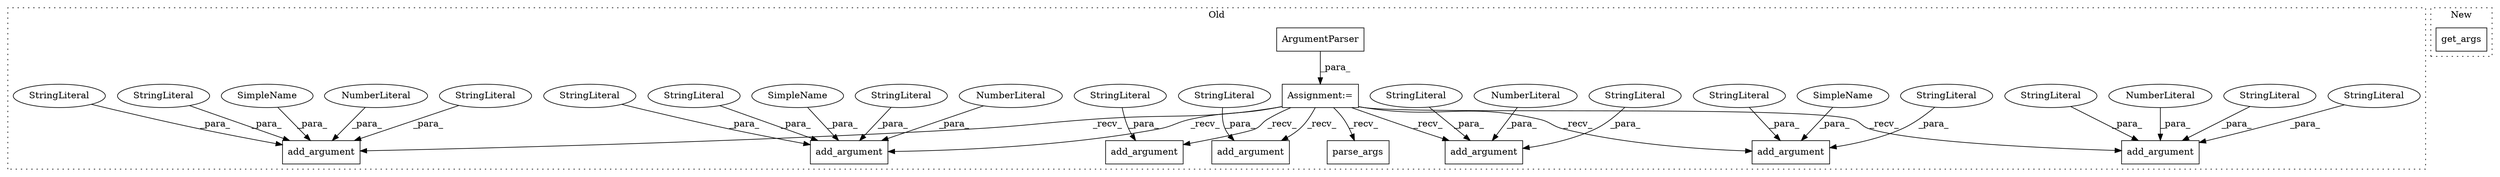 digraph G {
subgraph cluster0 {
1 [label="ArgumentParser" a="32" s="3470,3508" l="15,1" shape="box"];
3 [label="add_argument" a="32" s="3620,3712" l="13,1" shape="box"];
4 [label="parse_args" a="32" s="4331" l="12" shape="box"];
5 [label="add_argument" a="32" s="3816,3883" l="13,1" shape="box"];
6 [label="StringLiteral" a="45" s="3847" l="4" shape="ellipse"];
7 [label="StringLiteral" a="45" s="3666" l="46" shape="ellipse"];
8 [label="StringLiteral" a="45" s="3852" l="31" shape="ellipse"];
9 [label="StringLiteral" a="45" s="3662" l="3" shape="ellipse"];
10 [label="Assignment:=" a="7" s="3460" l="1" shape="box"];
11 [label="add_argument" a="32" s="3897,3966" l="13,1" shape="box"];
12 [label="NumberLiteral" a="34" s="3929" l="3" shape="ellipse"];
13 [label="add_argument" a="32" s="4062,4120" l="13,1" shape="box"];
14 [label="NumberLiteral" a="34" s="3842" l="4" shape="ellipse"];
15 [label="add_argument" a="32" s="4134,4232" l="13,1" shape="box"];
16 [label="NumberLiteral" a="34" s="4168" l="2" shape="ellipse"];
17 [label="add_argument" a="32" s="4246,4312" l="13,1" shape="box"];
18 [label="NumberLiteral" a="34" s="4088" l="1" shape="ellipse"];
19 [label="StringLiteral" a="45" s="4147" l="16" shape="ellipse"];
20 [label="StringLiteral" a="45" s="3937" l="29" shape="ellipse"];
21 [label="StringLiteral" a="45" s="4094" l="26" shape="ellipse"];
22 [label="StringLiteral" a="45" s="4175" l="57" shape="ellipse"];
23 [label="StringLiteral" a="45" s="3910" l="12" shape="ellipse"];
24 [label="StringLiteral" a="45" s="3829" l="6" shape="ellipse"];
25 [label="StringLiteral" a="45" s="4171" l="3" shape="ellipse"];
26 [label="StringLiteral" a="45" s="4259" l="13" shape="ellipse"];
27 [label="StringLiteral" a="45" s="4090" l="3" shape="ellipse"];
28 [label="add_argument" a="32" s="3980,4048" l="13,1" shape="box"];
29 [label="StringLiteral" a="45" s="4075" l="8" shape="ellipse"];
30 [label="StringLiteral" a="45" s="4005" l="12" shape="ellipse"];
31 [label="SimpleName" a="42" s="4084" l="3" shape="ellipse"];
32 [label="SimpleName" a="42" s="3653" l="3" shape="ellipse"];
33 [label="SimpleName" a="42" s="4164" l="3" shape="ellipse"];
label = "Old";
style="dotted";
}
subgraph cluster1 {
2 [label="get_args" a="32" s="4423" l="10" shape="box"];
label = "New";
style="dotted";
}
1 -> 10 [label="_para_"];
6 -> 5 [label="_para_"];
7 -> 3 [label="_para_"];
8 -> 5 [label="_para_"];
9 -> 3 [label="_para_"];
10 -> 5 [label="_recv_"];
10 -> 15 [label="_recv_"];
10 -> 28 [label="_recv_"];
10 -> 13 [label="_recv_"];
10 -> 11 [label="_recv_"];
10 -> 17 [label="_recv_"];
10 -> 4 [label="_recv_"];
10 -> 3 [label="_recv_"];
12 -> 11 [label="_para_"];
14 -> 5 [label="_para_"];
16 -> 15 [label="_para_"];
18 -> 13 [label="_para_"];
19 -> 15 [label="_para_"];
20 -> 11 [label="_para_"];
21 -> 13 [label="_para_"];
22 -> 15 [label="_para_"];
23 -> 11 [label="_para_"];
24 -> 5 [label="_para_"];
25 -> 15 [label="_para_"];
26 -> 17 [label="_para_"];
27 -> 13 [label="_para_"];
29 -> 13 [label="_para_"];
30 -> 28 [label="_para_"];
31 -> 13 [label="_para_"];
32 -> 3 [label="_para_"];
33 -> 15 [label="_para_"];
}